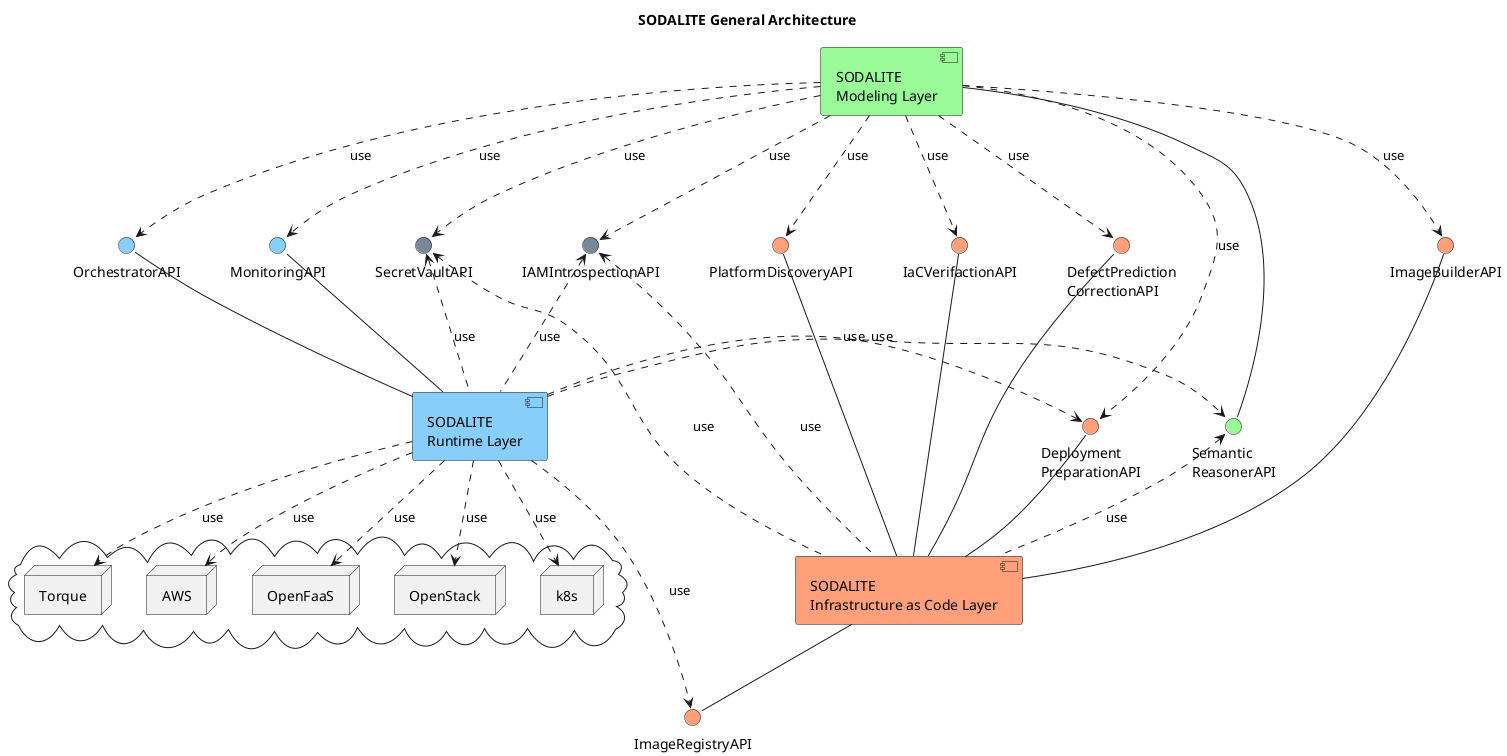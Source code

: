 @startuml

title SODALITE General Architecture

skinparam fixCircleLabelOverlapping true 

'WP3 modelling layer
[SODALITE\nModeling Layer] as WP3 #PaleGreen
interface "Semantic\nReasonerAPI" as sem #PaleGreen
WP3 -d- sem

'WP4 infrastructure as Code layer
[SODALITE\nInfrastructure as Code Layer] as WP4 #LightSalmon
interface "Deployment\nPreparationAPI" as dep #LightSalmon
interface "DefectPrediction\nCorrectionAPI" as defect #LightSalmon
interface "IaCVerifactionAPI" as verif #LightSalmon
interface "ImageRegistryAPI" as imagereg  #LightSalmon
interface "ImageBuilderAPI" as imagebuilder  #LightSalmon
interface "PlatformDiscoveryAPI" as pds #LightSalmon
WP4 -u- dep
WP4 -u- defect
WP4 -u- verif
WP4 -u- pds
WP4 -d- imagereg
WP4 -u- imagebuilder

'WP4 infrastructure as Code layer
[SODALITE\nRuntime Layer] as WP5 #LightSkyBlue
interface "MonitoringAPI" as mon #LightSkyBlue
interface "OrchestratorAPI" as orch #LightSkyBlue
WP5 -u- mon 
WP5 -u- orch

'security APIs
interface "IAMIntrospectionAPI" as IAMApi #LightSlateGrey
interface "SecretVaultAPI" as VaultAPI #LightSlateGrey

cloud {
    node OpenStack
    node k8s as K8S
    node Torque
    node AWS
    node OpenFaaS
}

WP3 .d.> IAMApi : use
WP3 .d.> VaultAPI : use
WP3 .d.> dep : use
WP3 .d.> defect : use
WP3 .d.> verif : use
WP3 .d.> mon : use
WP3 .d.> orch : use
WP3 .d.> imagebuilder : use
WP3 .d.> pds : use

WP4 .u.> IAMApi : use
WP4 .u.> VaultAPI : use
WP4 .u.> sem : use

WP5 .u.> IAMApi : use
WP5 .u.> VaultAPI : use
WP5 .d.> OpenStack : use
WP5 .d.> K8S : use
WP5 .d.> Torque : use
WP5 .d.> AWS : use
WP5 .d.> OpenFaaS : use
WP5 .r.> dep : use
WP5 .r.> sem : use
WP5 ..> imagereg: use

@enduml

